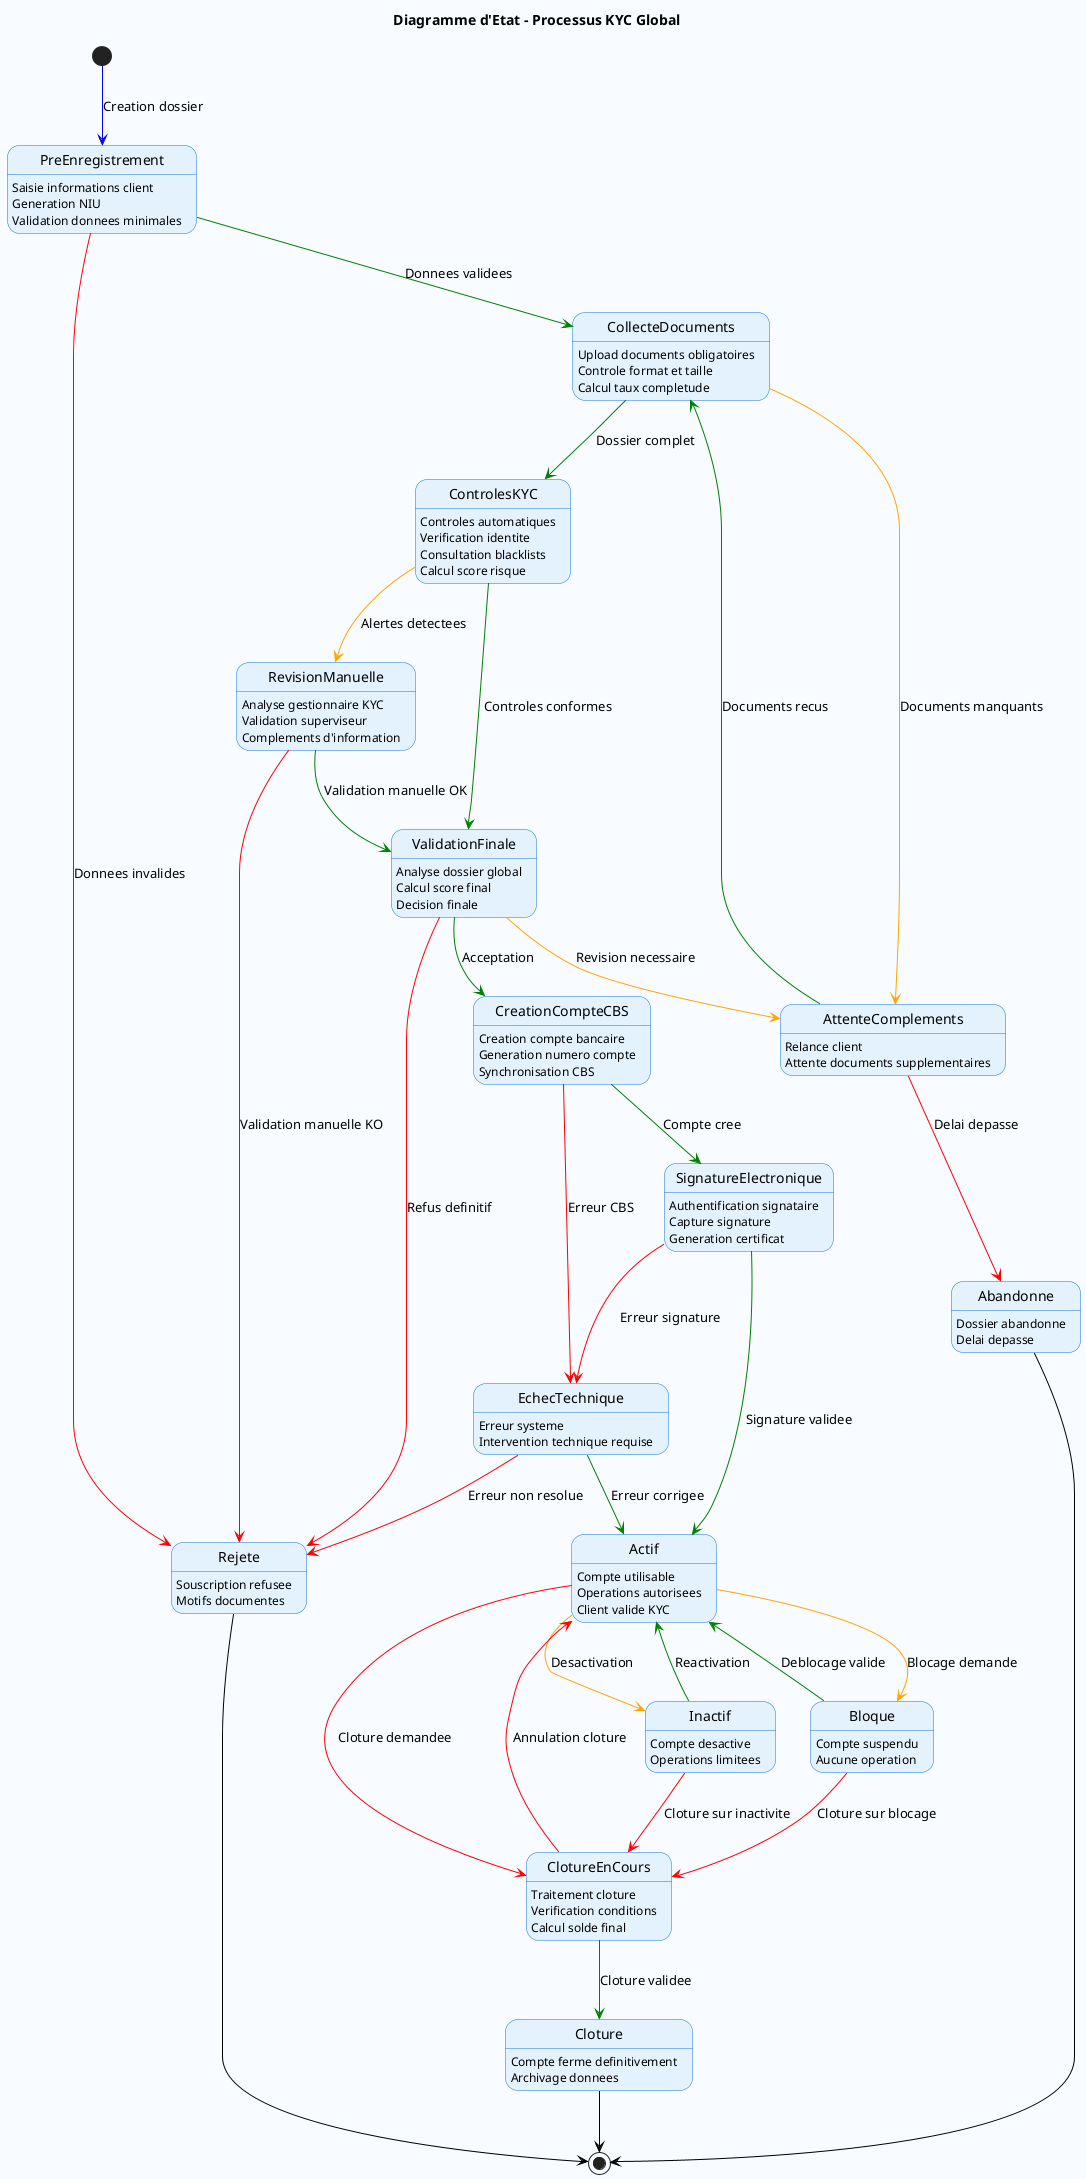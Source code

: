 @startuml DiagrammeEtatKYC
skinparam backgroundColor #F8FBFF
skinparam state {
    BackgroundColor #E3F2FD
    BorderColor #1976D2
    ArrowColor #0D47A1
}

hide empty description
title Diagramme d'Etat - Processus KYC Global

[*] -[#blue]-> PreEnregistrement : Creation dossier

PreEnregistrement : Saisie informations client
PreEnregistrement : Generation NIU
PreEnregistrement : Validation donnees minimales

PreEnregistrement -[#green]-> CollecteDocuments : Donnees validees
PreEnregistrement -[#red]-> Rejete : Donnees invalides

CollecteDocuments : Upload documents obligatoires
CollecteDocuments : Controle format et taille
CollecteDocuments : Calcul taux completude

CollecteDocuments -[#orange]-> AttenteComplements : Documents manquants
AttenteComplements : Relance client
AttenteComplements : Attente documents supplementaires

AttenteComplements -[#green]-> CollecteDocuments : Documents recus
AttenteComplements -[#red]-> Abandonne : Delai depasse

CollecteDocuments -[#green]-> ControlesKYC : Dossier complet

ControlesKYC : Controles automatiques
ControlesKYC : Verification identite
ControlesKYC : Consultation blacklists
ControlesKYC : Calcul score risque

ControlesKYC -[#green]-> ValidationFinale : Controles conformes
ControlesKYC -[#orange]-> RevisionManuelle : Alertes detectees

RevisionManuelle : Analyse gestionnaire KYC
RevisionManuelle : Validation superviseur
RevisionManuelle : Complements d'information

RevisionManuelle -[#green]-> ValidationFinale : Validation manuelle OK
RevisionManuelle -[#red]-> Rejete : Validation manuelle KO

ValidationFinale : Analyse dossier global
ValidationFinale : Calcul score final
ValidationFinale : Decision finale

ValidationFinale -[#green]-> CreationCompteCBS : Acceptation
ValidationFinale -[#orange]-> AttenteComplements : Revision necessaire
ValidationFinale -[#red]-> Rejete : Refus definitif

CreationCompteCBS : Creation compte bancaire
CreationCompteCBS : Generation numero compte
CreationCompteCBS : Synchronisation CBS

CreationCompteCBS -[#green]-> SignatureElectronique : Compte cree
CreationCompteCBS -[#red]-> EchecTechnique : Erreur CBS

SignatureElectronique : Authentification signataire
SignatureElectronique : Capture signature
SignatureElectronique : Generation certificat

SignatureElectronique -[#green]-> Actif : Signature validee
SignatureElectronique -[#red]-> EchecTechnique : Erreur signature

Actif : Compte utilisable
Actif : Operations autorisees
Actif : Client valide KYC

Bloque : Compte suspendu
Bloque : Aucune operation

Inactif : Compte desactive
Inactif : Operations limitees

ClotureEnCours : Traitement cloture
ClotureEnCours : Verification conditions
ClotureEnCours : Calcul solde final

Cloture : Compte ferme definitivement
Cloture : Archivage donnees

Rejete : Souscription refusee
Rejete : Motifs documentes

Abandonne : Dossier abandonne
Abandonne : Delai depasse

EchecTechnique : Erreur systeme
EchecTechnique : Intervention technique requise

Actif -[#orange]-> Bloque : Blocage demande
Actif -[#orange]-> Inactif : Desactivation
Actif -[#red]-> ClotureEnCours : Cloture demandee

Bloque -[#green]-> Actif : Deblocage valide
Bloque -[#red]-> ClotureEnCours : Cloture sur blocage

Inactif -[#green]-> Actif : Reactivation
Inactif -[#red]-> ClotureEnCours : Cloture sur inactivite

ClotureEnCours -[#green]-> Cloture : Cloture validee
ClotureEnCours -[#red]-> Actif : Annulation cloture

EchecTechnique -[#green]-> Actif : Erreur corrigee
EchecTechnique -[#red]-> Rejete : Erreur non resolue

Rejete -[#black]-> [*]
Cloture -[#black]-> [*]
Abandonne -[#black]-> [*]

@enduml